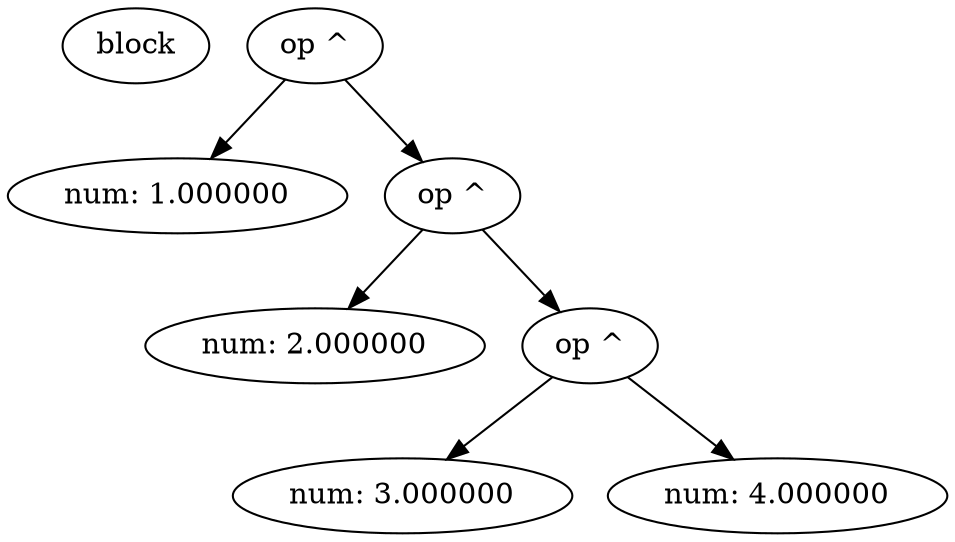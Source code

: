 digraph G {
0[label="block"];
1[label="num: 1.000000"];
2[label="op ^"];
3[label="num: 2.000000"];
4[label="op ^"];
5[label="num: 3.000000"];
6[label="op ^"];
7[label="num: 4.000000"];
2->1 ;
2->4 ;
4->3 ;
4->6 ;
6->5 ;
6->7 ;
}

